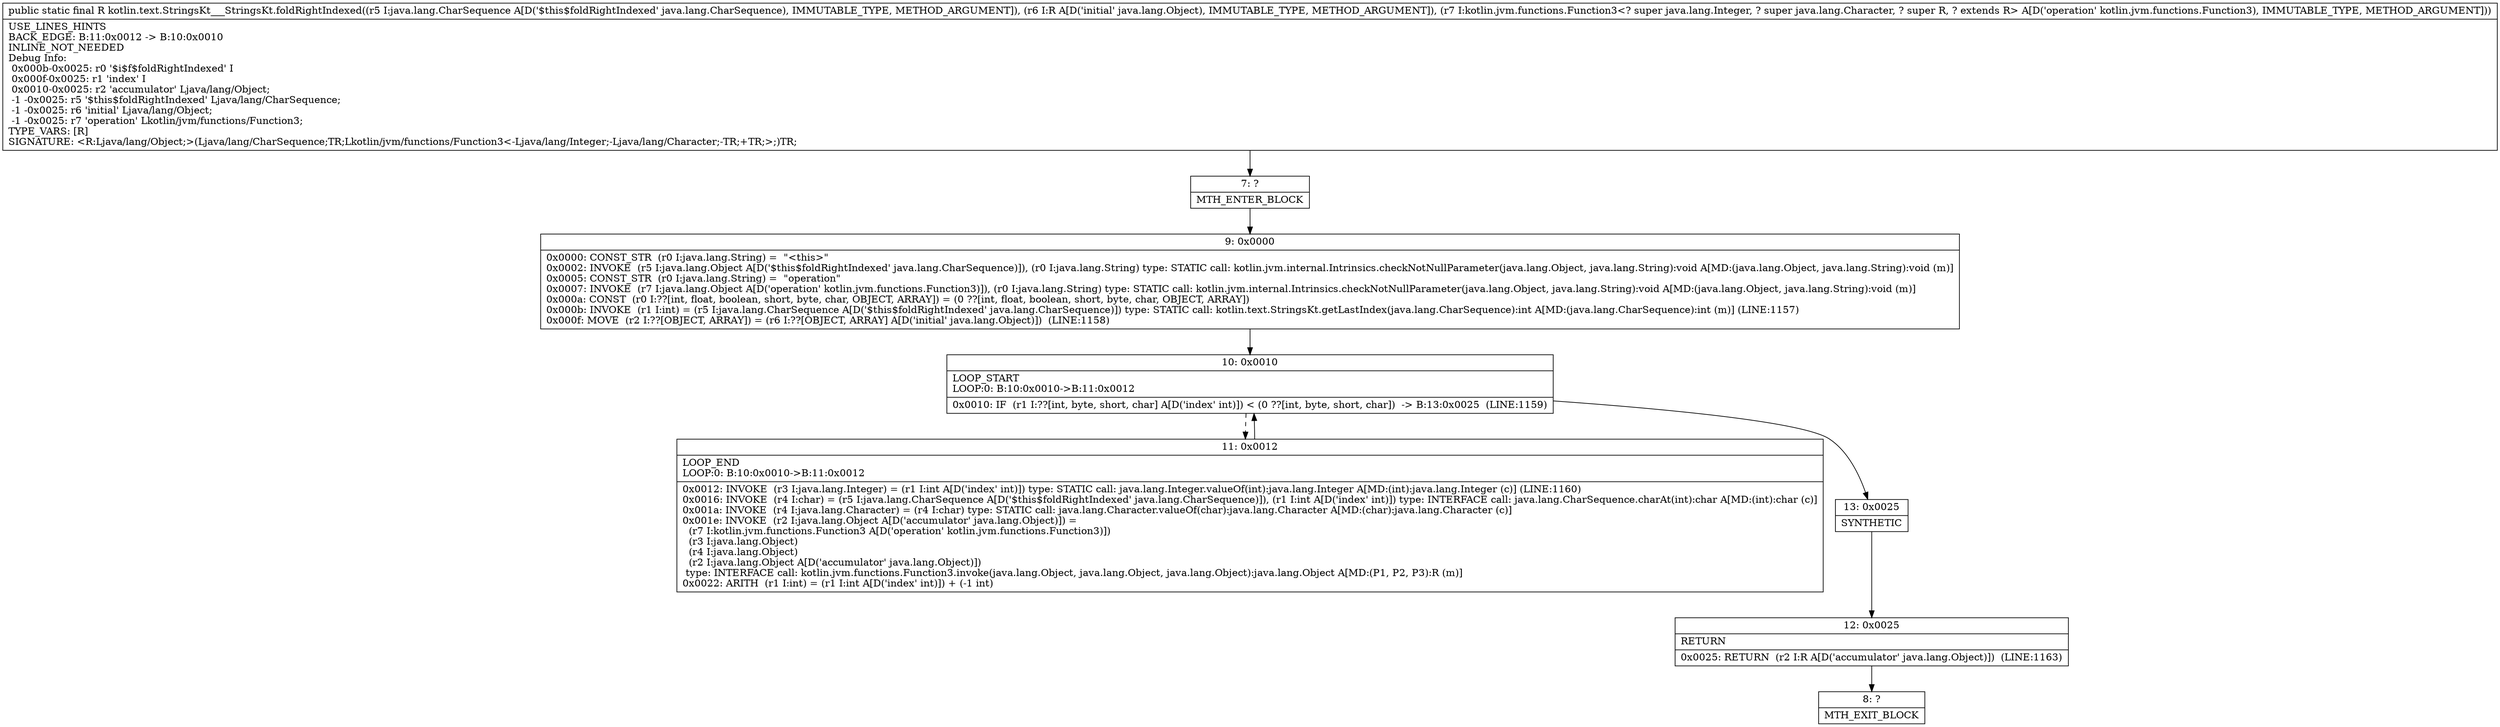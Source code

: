 digraph "CFG forkotlin.text.StringsKt___StringsKt.foldRightIndexed(Ljava\/lang\/CharSequence;Ljava\/lang\/Object;Lkotlin\/jvm\/functions\/Function3;)Ljava\/lang\/Object;" {
Node_7 [shape=record,label="{7\:\ ?|MTH_ENTER_BLOCK\l}"];
Node_9 [shape=record,label="{9\:\ 0x0000|0x0000: CONST_STR  (r0 I:java.lang.String) =  \"\<this\>\" \l0x0002: INVOKE  (r5 I:java.lang.Object A[D('$this$foldRightIndexed' java.lang.CharSequence)]), (r0 I:java.lang.String) type: STATIC call: kotlin.jvm.internal.Intrinsics.checkNotNullParameter(java.lang.Object, java.lang.String):void A[MD:(java.lang.Object, java.lang.String):void (m)]\l0x0005: CONST_STR  (r0 I:java.lang.String) =  \"operation\" \l0x0007: INVOKE  (r7 I:java.lang.Object A[D('operation' kotlin.jvm.functions.Function3)]), (r0 I:java.lang.String) type: STATIC call: kotlin.jvm.internal.Intrinsics.checkNotNullParameter(java.lang.Object, java.lang.String):void A[MD:(java.lang.Object, java.lang.String):void (m)]\l0x000a: CONST  (r0 I:??[int, float, boolean, short, byte, char, OBJECT, ARRAY]) = (0 ??[int, float, boolean, short, byte, char, OBJECT, ARRAY]) \l0x000b: INVOKE  (r1 I:int) = (r5 I:java.lang.CharSequence A[D('$this$foldRightIndexed' java.lang.CharSequence)]) type: STATIC call: kotlin.text.StringsKt.getLastIndex(java.lang.CharSequence):int A[MD:(java.lang.CharSequence):int (m)] (LINE:1157)\l0x000f: MOVE  (r2 I:??[OBJECT, ARRAY]) = (r6 I:??[OBJECT, ARRAY] A[D('initial' java.lang.Object)])  (LINE:1158)\l}"];
Node_10 [shape=record,label="{10\:\ 0x0010|LOOP_START\lLOOP:0: B:10:0x0010\-\>B:11:0x0012\l|0x0010: IF  (r1 I:??[int, byte, short, char] A[D('index' int)]) \< (0 ??[int, byte, short, char])  \-\> B:13:0x0025  (LINE:1159)\l}"];
Node_11 [shape=record,label="{11\:\ 0x0012|LOOP_END\lLOOP:0: B:10:0x0010\-\>B:11:0x0012\l|0x0012: INVOKE  (r3 I:java.lang.Integer) = (r1 I:int A[D('index' int)]) type: STATIC call: java.lang.Integer.valueOf(int):java.lang.Integer A[MD:(int):java.lang.Integer (c)] (LINE:1160)\l0x0016: INVOKE  (r4 I:char) = (r5 I:java.lang.CharSequence A[D('$this$foldRightIndexed' java.lang.CharSequence)]), (r1 I:int A[D('index' int)]) type: INTERFACE call: java.lang.CharSequence.charAt(int):char A[MD:(int):char (c)]\l0x001a: INVOKE  (r4 I:java.lang.Character) = (r4 I:char) type: STATIC call: java.lang.Character.valueOf(char):java.lang.Character A[MD:(char):java.lang.Character (c)]\l0x001e: INVOKE  (r2 I:java.lang.Object A[D('accumulator' java.lang.Object)]) = \l  (r7 I:kotlin.jvm.functions.Function3 A[D('operation' kotlin.jvm.functions.Function3)])\l  (r3 I:java.lang.Object)\l  (r4 I:java.lang.Object)\l  (r2 I:java.lang.Object A[D('accumulator' java.lang.Object)])\l type: INTERFACE call: kotlin.jvm.functions.Function3.invoke(java.lang.Object, java.lang.Object, java.lang.Object):java.lang.Object A[MD:(P1, P2, P3):R (m)]\l0x0022: ARITH  (r1 I:int) = (r1 I:int A[D('index' int)]) + (\-1 int) \l}"];
Node_13 [shape=record,label="{13\:\ 0x0025|SYNTHETIC\l}"];
Node_12 [shape=record,label="{12\:\ 0x0025|RETURN\l|0x0025: RETURN  (r2 I:R A[D('accumulator' java.lang.Object)])  (LINE:1163)\l}"];
Node_8 [shape=record,label="{8\:\ ?|MTH_EXIT_BLOCK\l}"];
MethodNode[shape=record,label="{public static final R kotlin.text.StringsKt___StringsKt.foldRightIndexed((r5 I:java.lang.CharSequence A[D('$this$foldRightIndexed' java.lang.CharSequence), IMMUTABLE_TYPE, METHOD_ARGUMENT]), (r6 I:R A[D('initial' java.lang.Object), IMMUTABLE_TYPE, METHOD_ARGUMENT]), (r7 I:kotlin.jvm.functions.Function3\<? super java.lang.Integer, ? super java.lang.Character, ? super R, ? extends R\> A[D('operation' kotlin.jvm.functions.Function3), IMMUTABLE_TYPE, METHOD_ARGUMENT]))  | USE_LINES_HINTS\lBACK_EDGE: B:11:0x0012 \-\> B:10:0x0010\lINLINE_NOT_NEEDED\lDebug Info:\l  0x000b\-0x0025: r0 '$i$f$foldRightIndexed' I\l  0x000f\-0x0025: r1 'index' I\l  0x0010\-0x0025: r2 'accumulator' Ljava\/lang\/Object;\l  \-1 \-0x0025: r5 '$this$foldRightIndexed' Ljava\/lang\/CharSequence;\l  \-1 \-0x0025: r6 'initial' Ljava\/lang\/Object;\l  \-1 \-0x0025: r7 'operation' Lkotlin\/jvm\/functions\/Function3;\lTYPE_VARS: [R]\lSIGNATURE: \<R:Ljava\/lang\/Object;\>(Ljava\/lang\/CharSequence;TR;Lkotlin\/jvm\/functions\/Function3\<\-Ljava\/lang\/Integer;\-Ljava\/lang\/Character;\-TR;+TR;\>;)TR;\l}"];
MethodNode -> Node_7;Node_7 -> Node_9;
Node_9 -> Node_10;
Node_10 -> Node_11[style=dashed];
Node_10 -> Node_13;
Node_11 -> Node_10;
Node_13 -> Node_12;
Node_12 -> Node_8;
}

